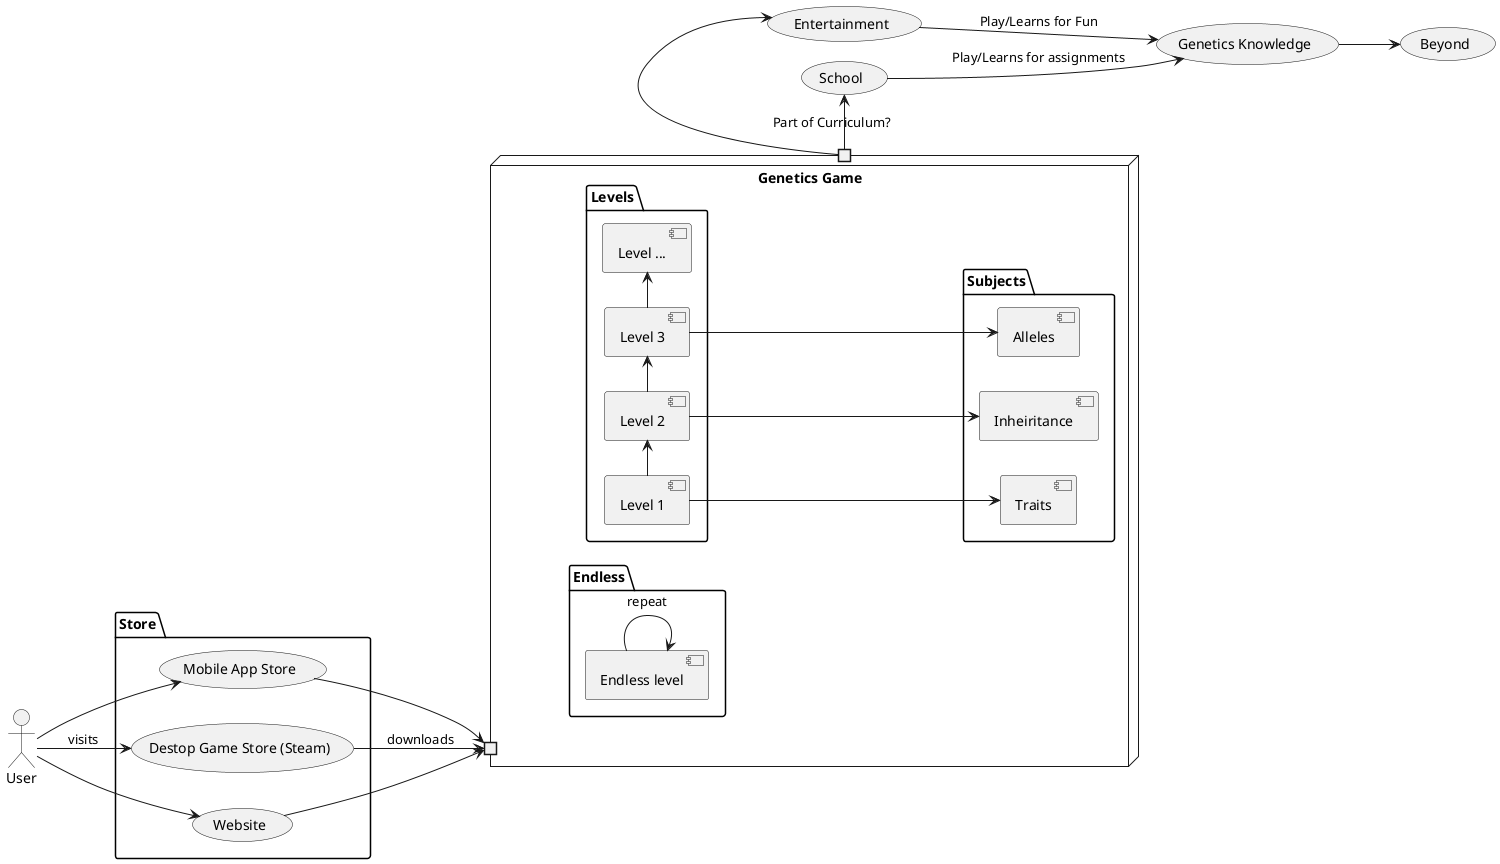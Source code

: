 @startuml
left to right direction
actor User as u

(School) as s
(Entertainment) as e

(Genetics Knowledge) as know
Package Store{
  usecase "Mobile App Store" as appstore
  usecase "Destop Game Store (Steam)" as steam
  usecase Website as web
}
node "Genetics Game" as game{
  portin " " as pin
  portout "  " as pout
  Package Levels{
    [Level 1] as l1
    [Level 2] as l2
    [Level 3] as l3
    [Level ...] as l.
    l1 -> l2
    l2 -> l3
    l3 -> l.
  }
  Package Subjects{
    [Traits]
    [Inheiritance]
    [Alleles]
    l1 --> Traits
    l2 --> Inheiritance
    l3 --> Alleles
  }
  Package Endless{
    [Endless level] as el
  }
  el --> el : repeat
    
}

u --> appstore  
u --> web  
u --> steam : visits
appstore --> pin
web --> pin
steam --> pin : downloads


pout -> e 
pout -> s : Part of Curriculum?


e --> know : Play/Learns for Fun
s --> know : Play/Learns for assignments

(Beyond) as b
know --> b


@enduml

